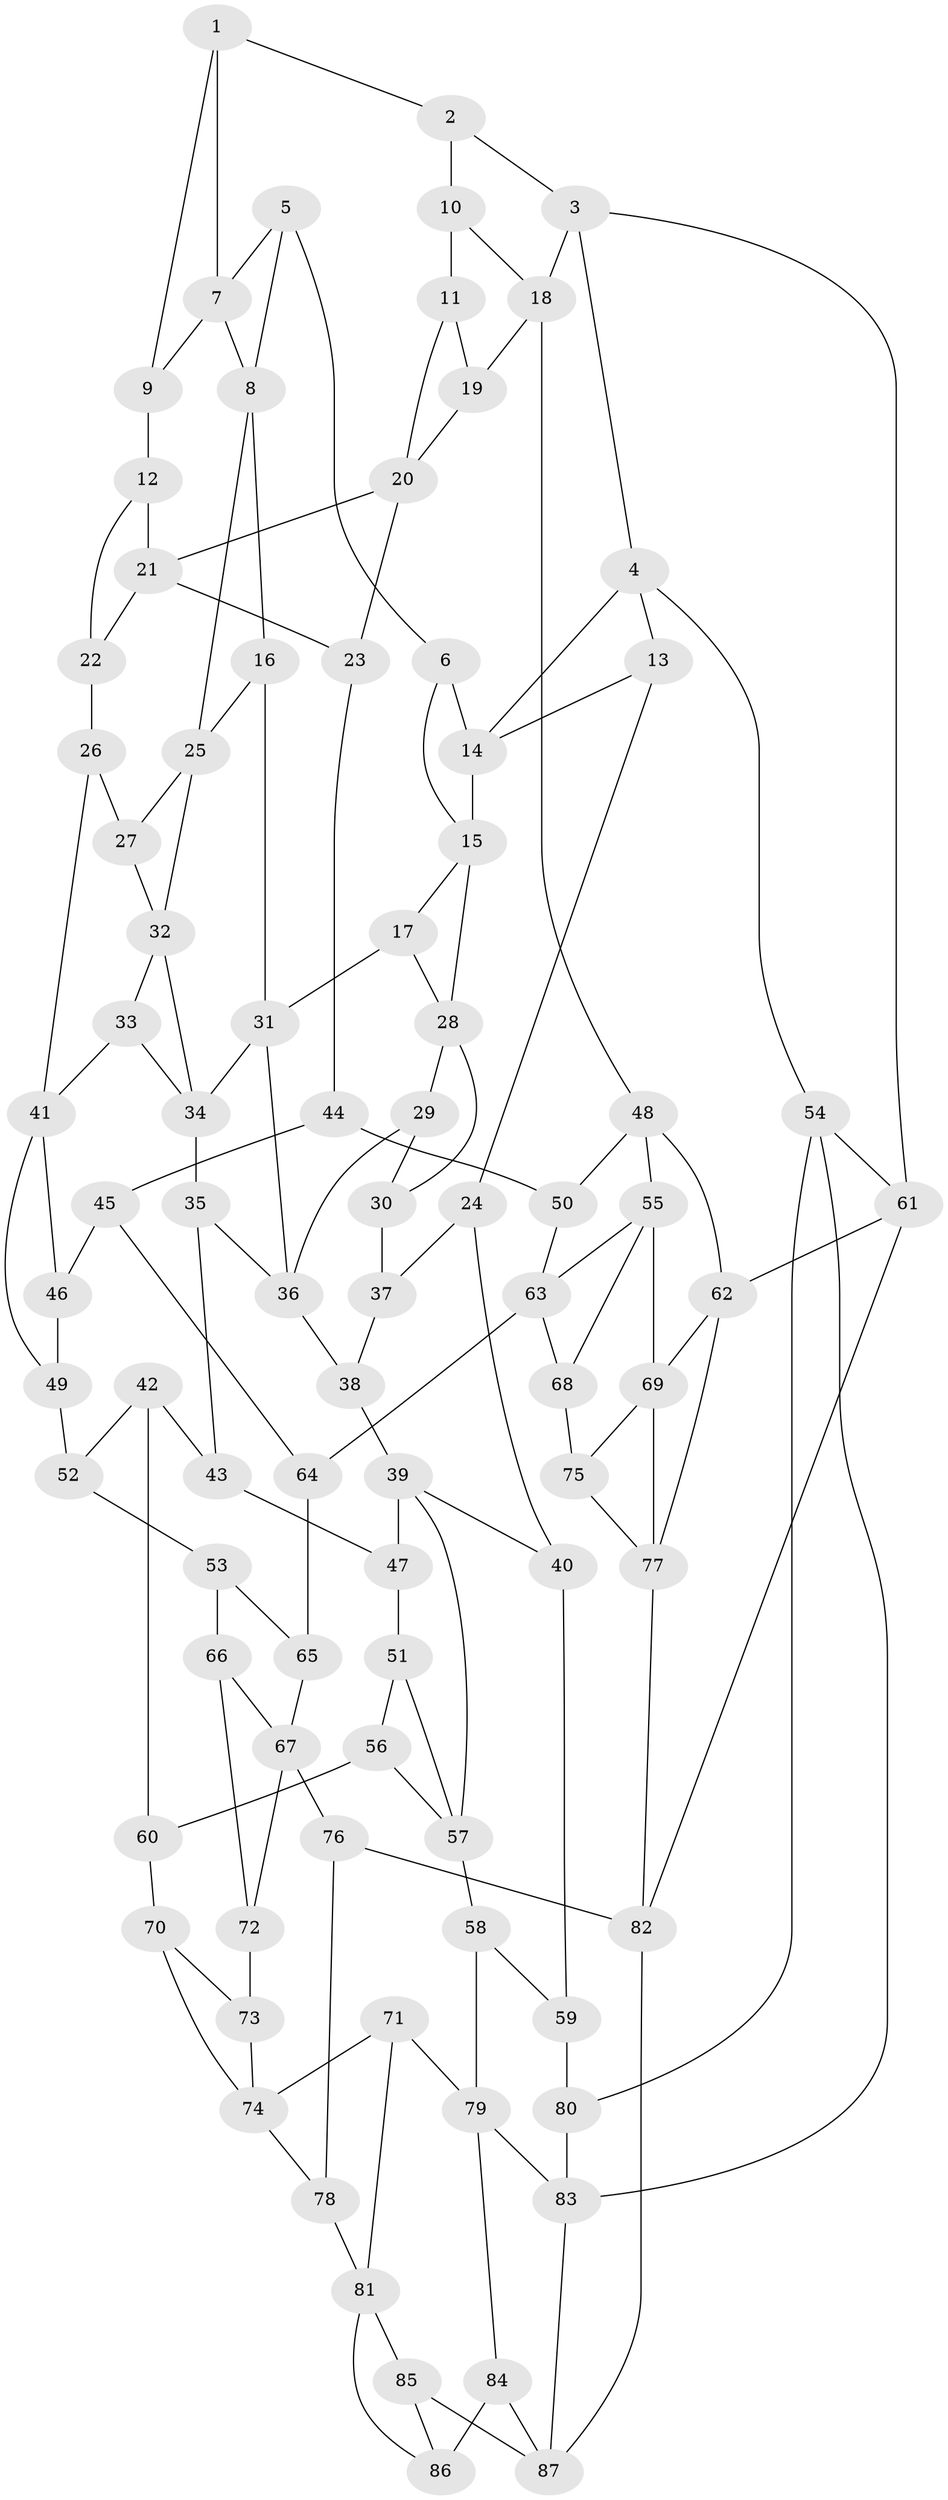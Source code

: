 // original degree distribution, {3: 0.013888888888888888, 4: 0.24305555555555555, 6: 0.22916666666666666, 5: 0.5138888888888888}
// Generated by graph-tools (version 1.1) at 2025/38/03/04/25 23:38:24]
// undirected, 87 vertices, 147 edges
graph export_dot {
  node [color=gray90,style=filled];
  1;
  2;
  3;
  4;
  5;
  6;
  7;
  8;
  9;
  10;
  11;
  12;
  13;
  14;
  15;
  16;
  17;
  18;
  19;
  20;
  21;
  22;
  23;
  24;
  25;
  26;
  27;
  28;
  29;
  30;
  31;
  32;
  33;
  34;
  35;
  36;
  37;
  38;
  39;
  40;
  41;
  42;
  43;
  44;
  45;
  46;
  47;
  48;
  49;
  50;
  51;
  52;
  53;
  54;
  55;
  56;
  57;
  58;
  59;
  60;
  61;
  62;
  63;
  64;
  65;
  66;
  67;
  68;
  69;
  70;
  71;
  72;
  73;
  74;
  75;
  76;
  77;
  78;
  79;
  80;
  81;
  82;
  83;
  84;
  85;
  86;
  87;
  1 -- 2 [weight=1.0];
  1 -- 7 [weight=1.0];
  1 -- 9 [weight=1.0];
  2 -- 3 [weight=1.0];
  2 -- 10 [weight=1.0];
  3 -- 4 [weight=1.0];
  3 -- 18 [weight=1.0];
  3 -- 61 [weight=1.0];
  4 -- 13 [weight=1.0];
  4 -- 14 [weight=1.0];
  4 -- 54 [weight=1.0];
  5 -- 6 [weight=1.0];
  5 -- 7 [weight=1.0];
  5 -- 8 [weight=1.0];
  6 -- 14 [weight=1.0];
  6 -- 15 [weight=1.0];
  7 -- 8 [weight=1.0];
  7 -- 9 [weight=1.0];
  8 -- 16 [weight=1.0];
  8 -- 25 [weight=1.0];
  9 -- 12 [weight=2.0];
  10 -- 11 [weight=2.0];
  10 -- 18 [weight=1.0];
  11 -- 19 [weight=1.0];
  11 -- 20 [weight=1.0];
  12 -- 21 [weight=1.0];
  12 -- 22 [weight=1.0];
  13 -- 14 [weight=1.0];
  13 -- 24 [weight=1.0];
  14 -- 15 [weight=1.0];
  15 -- 17 [weight=1.0];
  15 -- 28 [weight=1.0];
  16 -- 25 [weight=1.0];
  16 -- 31 [weight=1.0];
  17 -- 28 [weight=1.0];
  17 -- 31 [weight=1.0];
  18 -- 19 [weight=1.0];
  18 -- 48 [weight=1.0];
  19 -- 20 [weight=1.0];
  20 -- 21 [weight=1.0];
  20 -- 23 [weight=1.0];
  21 -- 22 [weight=1.0];
  21 -- 23 [weight=1.0];
  22 -- 26 [weight=1.0];
  23 -- 44 [weight=1.0];
  24 -- 37 [weight=1.0];
  24 -- 40 [weight=1.0];
  25 -- 27 [weight=1.0];
  25 -- 32 [weight=1.0];
  26 -- 27 [weight=1.0];
  26 -- 41 [weight=1.0];
  27 -- 32 [weight=1.0];
  28 -- 29 [weight=1.0];
  28 -- 30 [weight=1.0];
  29 -- 30 [weight=1.0];
  29 -- 36 [weight=1.0];
  30 -- 37 [weight=2.0];
  31 -- 34 [weight=1.0];
  31 -- 36 [weight=1.0];
  32 -- 33 [weight=1.0];
  32 -- 34 [weight=1.0];
  33 -- 34 [weight=1.0];
  33 -- 41 [weight=1.0];
  34 -- 35 [weight=1.0];
  35 -- 36 [weight=1.0];
  35 -- 43 [weight=1.0];
  36 -- 38 [weight=1.0];
  37 -- 38 [weight=1.0];
  38 -- 39 [weight=1.0];
  39 -- 40 [weight=1.0];
  39 -- 47 [weight=1.0];
  39 -- 57 [weight=1.0];
  40 -- 59 [weight=1.0];
  41 -- 46 [weight=1.0];
  41 -- 49 [weight=1.0];
  42 -- 43 [weight=1.0];
  42 -- 52 [weight=1.0];
  42 -- 60 [weight=1.0];
  43 -- 47 [weight=1.0];
  44 -- 45 [weight=1.0];
  44 -- 50 [weight=2.0];
  45 -- 46 [weight=1.0];
  45 -- 64 [weight=1.0];
  46 -- 49 [weight=1.0];
  47 -- 51 [weight=2.0];
  48 -- 50 [weight=1.0];
  48 -- 55 [weight=1.0];
  48 -- 62 [weight=1.0];
  49 -- 52 [weight=2.0];
  50 -- 63 [weight=1.0];
  51 -- 56 [weight=1.0];
  51 -- 57 [weight=1.0];
  52 -- 53 [weight=1.0];
  53 -- 65 [weight=1.0];
  53 -- 66 [weight=2.0];
  54 -- 61 [weight=1.0];
  54 -- 80 [weight=1.0];
  54 -- 83 [weight=1.0];
  55 -- 63 [weight=1.0];
  55 -- 68 [weight=1.0];
  55 -- 69 [weight=1.0];
  56 -- 57 [weight=1.0];
  56 -- 60 [weight=1.0];
  57 -- 58 [weight=1.0];
  58 -- 59 [weight=1.0];
  58 -- 79 [weight=1.0];
  59 -- 80 [weight=2.0];
  60 -- 70 [weight=2.0];
  61 -- 62 [weight=1.0];
  61 -- 82 [weight=1.0];
  62 -- 69 [weight=1.0];
  62 -- 77 [weight=1.0];
  63 -- 64 [weight=1.0];
  63 -- 68 [weight=1.0];
  64 -- 65 [weight=2.0];
  65 -- 67 [weight=1.0];
  66 -- 67 [weight=1.0];
  66 -- 72 [weight=1.0];
  67 -- 72 [weight=1.0];
  67 -- 76 [weight=1.0];
  68 -- 75 [weight=2.0];
  69 -- 75 [weight=1.0];
  69 -- 77 [weight=1.0];
  70 -- 73 [weight=1.0];
  70 -- 74 [weight=1.0];
  71 -- 74 [weight=1.0];
  71 -- 79 [weight=1.0];
  71 -- 81 [weight=1.0];
  72 -- 73 [weight=2.0];
  73 -- 74 [weight=1.0];
  74 -- 78 [weight=1.0];
  75 -- 77 [weight=1.0];
  76 -- 78 [weight=1.0];
  76 -- 82 [weight=1.0];
  77 -- 82 [weight=1.0];
  78 -- 81 [weight=1.0];
  79 -- 83 [weight=1.0];
  79 -- 84 [weight=1.0];
  80 -- 83 [weight=1.0];
  81 -- 85 [weight=1.0];
  81 -- 86 [weight=1.0];
  82 -- 87 [weight=1.0];
  83 -- 87 [weight=1.0];
  84 -- 86 [weight=2.0];
  84 -- 87 [weight=1.0];
  85 -- 86 [weight=1.0];
  85 -- 87 [weight=1.0];
}
